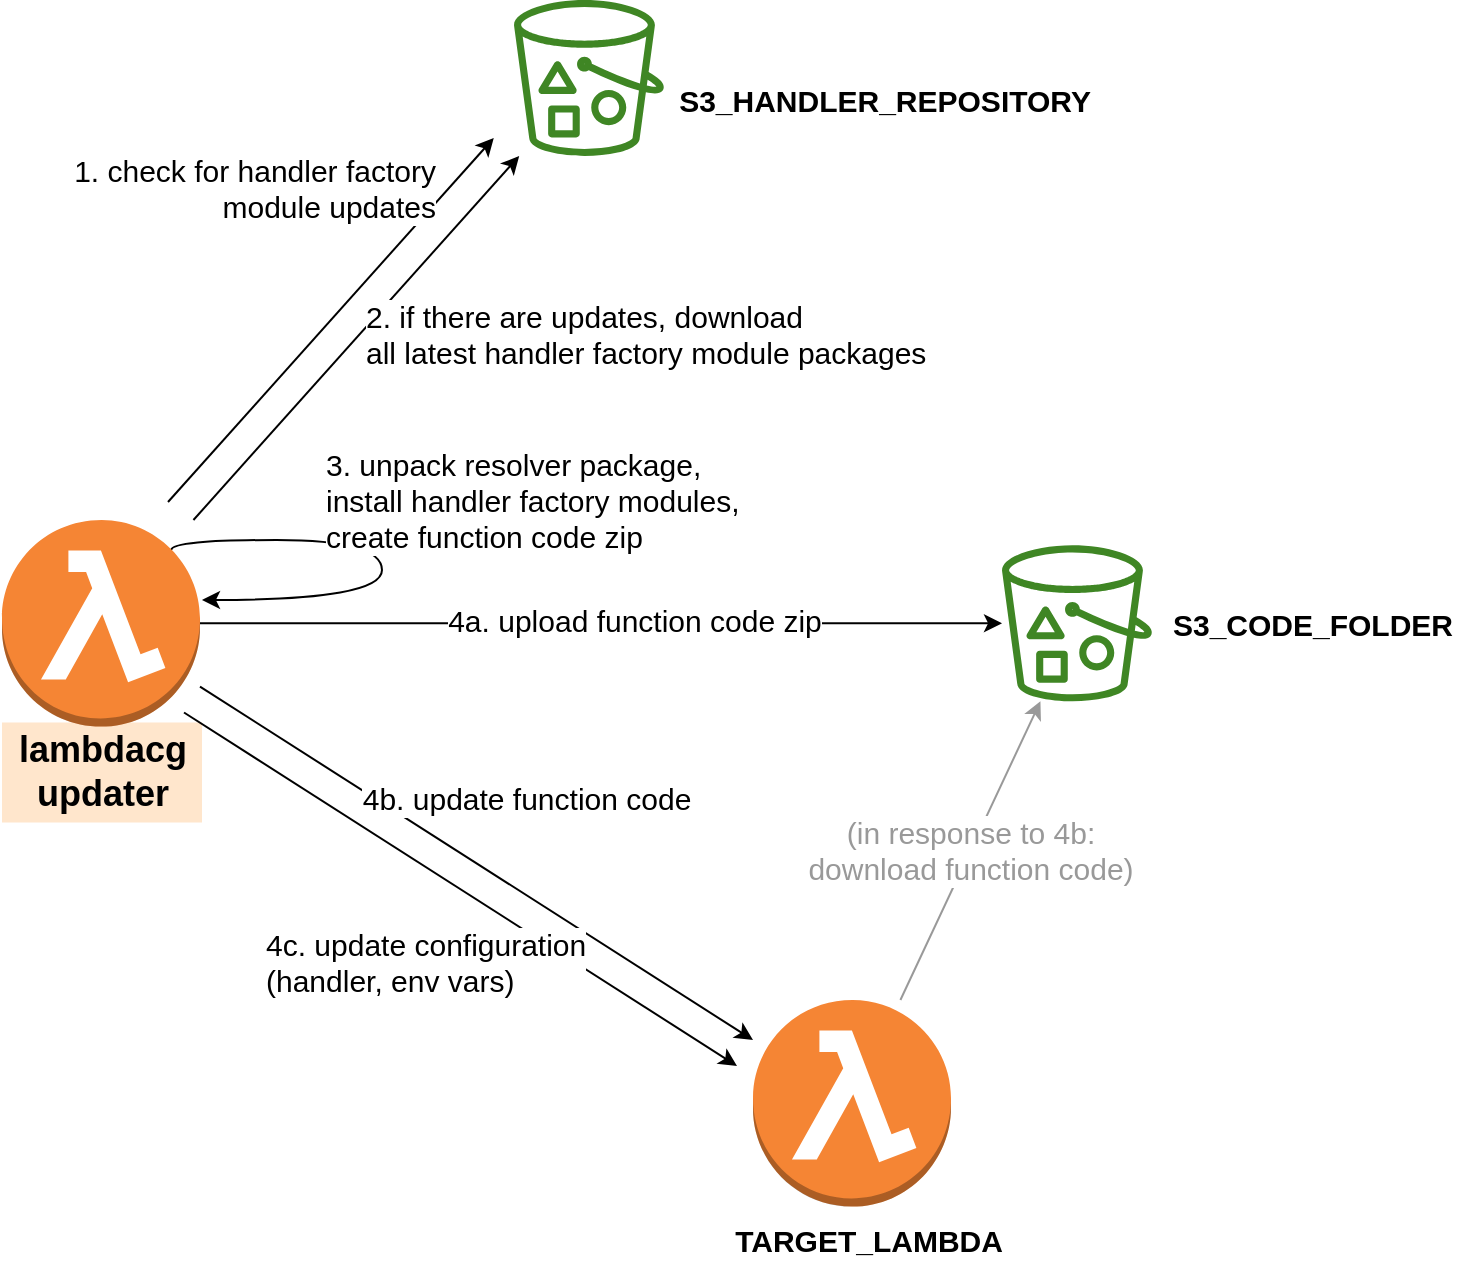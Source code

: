 <mxfile version="15.8.7" type="device" pages="2"><diagram id="LF2WiiiSX2ue7OjiLZyI" name="infrastructure"><mxGraphModel dx="1296" dy="1029" grid="0" gridSize="10" guides="1" tooltips="1" connect="1" arrows="1" fold="1" page="1" pageScale="1" pageWidth="827" pageHeight="1169" math="0" shadow="0"><root><mxCell id="rM46x1El4utCSwxG_fEZ-0"/><mxCell id="rM46x1El4utCSwxG_fEZ-1" parent="rM46x1El4utCSwxG_fEZ-0"/><mxCell id="jUrwEnNECVwbXF8X4qoL-19" style="edgeStyle=orthogonalEdgeStyle;rounded=0;orthogonalLoop=1;jettySize=auto;html=1;fontSize=15;exitX=0.855;exitY=0.145;exitDx=0;exitDy=0;exitPerimeter=0;curved=1;entryX=1.01;entryY=0.387;entryDx=0;entryDy=0;entryPerimeter=0;" edge="1" parent="rM46x1El4utCSwxG_fEZ-1" source="jUrwEnNECVwbXF8X4qoL-1" target="jUrwEnNECVwbXF8X4qoL-1"><mxGeometry relative="1" as="geometry"><Array as="points"><mxPoint x="205" y="300"/><mxPoint x="310" y="300"/><mxPoint x="310" y="330"/></Array></mxGeometry></mxCell><mxCell id="jUrwEnNECVwbXF8X4qoL-0" value="&lt;b style=&quot;font-size: 18px ; line-height: 120%&quot;&gt;lambdacg&lt;br&gt;updater&lt;/b&gt;" style="text;html=1;align=center;verticalAlign=middle;resizable=0;points=[];autosize=1;fillColor=#ffe6cc;" vertex="1" parent="rM46x1El4utCSwxG_fEZ-1"><mxGeometry x="120" y="391.25" width="100" height="50" as="geometry"/></mxCell><mxCell id="jUrwEnNECVwbXF8X4qoL-10" style="rounded=0;orthogonalLoop=1;jettySize=auto;html=1;fontSize=15;" edge="1" parent="rM46x1El4utCSwxG_fEZ-1" source="jUrwEnNECVwbXF8X4qoL-1" target="jUrwEnNECVwbXF8X4qoL-3"><mxGeometry relative="1" as="geometry"><mxPoint x="260" y="300" as="sourcePoint"/></mxGeometry></mxCell><mxCell id="jUrwEnNECVwbXF8X4qoL-16" value="2. if there are updates, download&lt;br&gt;&lt;div&gt;all latest handler factory module packages&lt;/div&gt;" style="edgeLabel;html=1;align=left;verticalAlign=middle;resizable=0;points=[];fontSize=15;" vertex="1" connectable="0" parent="jUrwEnNECVwbXF8X4qoL-10"><mxGeometry x="-0.126" y="-2" relative="1" as="geometry"><mxPoint x="12" y="-15" as="offset"/></mxGeometry></mxCell><mxCell id="jUrwEnNECVwbXF8X4qoL-20" value="&lt;div&gt;3. unpack resolver package,&lt;/div&gt;&lt;div&gt;install handler factory modules,&lt;/div&gt;&lt;div&gt;create function code zip&lt;/div&gt;" style="edgeLabel;html=1;align=left;verticalAlign=middle;resizable=0;points=[];fontSize=15;labelBackgroundColor=default;" vertex="1" connectable="0" parent="jUrwEnNECVwbXF8X4qoL-10"><mxGeometry x="-0.126" y="-2" relative="1" as="geometry"><mxPoint x="-8" y="68" as="offset"/></mxGeometry></mxCell><mxCell id="jUrwEnNECVwbXF8X4qoL-11" style="edgeStyle=none;rounded=0;orthogonalLoop=1;jettySize=auto;html=1;fontSize=15;" edge="1" parent="rM46x1El4utCSwxG_fEZ-1" source="jUrwEnNECVwbXF8X4qoL-1" target="jUrwEnNECVwbXF8X4qoL-2"><mxGeometry relative="1" as="geometry"/></mxCell><mxCell id="jUrwEnNECVwbXF8X4qoL-14" value="4a. upload function code zip" style="edgeLabel;html=1;align=center;verticalAlign=middle;resizable=0;points=[];fontSize=15;" vertex="1" connectable="0" parent="jUrwEnNECVwbXF8X4qoL-11"><mxGeometry x="0.082" y="2" relative="1" as="geometry"><mxPoint as="offset"/></mxGeometry></mxCell><mxCell id="jUrwEnNECVwbXF8X4qoL-12" style="edgeStyle=none;rounded=0;orthogonalLoop=1;jettySize=auto;html=1;fontSize=15;" edge="1" parent="rM46x1El4utCSwxG_fEZ-1" source="jUrwEnNECVwbXF8X4qoL-1" target="jUrwEnNECVwbXF8X4qoL-4"><mxGeometry relative="1" as="geometry"/></mxCell><mxCell id="jUrwEnNECVwbXF8X4qoL-15" value="4b. update function code" style="edgeLabel;html=1;align=center;verticalAlign=middle;resizable=0;points=[];fontSize=15;" vertex="1" connectable="0" parent="jUrwEnNECVwbXF8X4qoL-12"><mxGeometry x="-0.13" y="2" relative="1" as="geometry"><mxPoint x="42" y="-20" as="offset"/></mxGeometry></mxCell><mxCell id="jUrwEnNECVwbXF8X4qoL-1" value="" style="outlineConnect=0;dashed=0;verticalLabelPosition=bottom;verticalAlign=top;align=center;html=1;shape=mxgraph.aws3.lambda_function;fillColor=#F58534;gradientColor=none;" vertex="1" parent="rM46x1El4utCSwxG_fEZ-1"><mxGeometry x="120" y="290" width="99" height="103.3" as="geometry"/></mxCell><mxCell id="jUrwEnNECVwbXF8X4qoL-2" value="" style="sketch=0;outlineConnect=0;fontColor=#232F3E;gradientColor=none;fillColor=#3F8624;strokeColor=none;dashed=0;verticalLabelPosition=bottom;verticalAlign=top;align=center;html=1;fontSize=12;fontStyle=0;aspect=fixed;pointerEvents=1;shape=mxgraph.aws4.bucket_with_objects;" vertex="1" parent="rM46x1El4utCSwxG_fEZ-1"><mxGeometry x="620" y="302.65" width="75" height="78" as="geometry"/></mxCell><mxCell id="jUrwEnNECVwbXF8X4qoL-3" value="" style="sketch=0;outlineConnect=0;fontColor=#232F3E;gradientColor=none;fillColor=#3F8624;strokeColor=none;dashed=0;verticalLabelPosition=bottom;verticalAlign=top;align=center;html=1;fontSize=12;fontStyle=0;aspect=fixed;pointerEvents=1;shape=mxgraph.aws4.bucket_with_objects;" vertex="1" parent="rM46x1El4utCSwxG_fEZ-1"><mxGeometry x="376" y="30.0" width="75" height="78" as="geometry"/></mxCell><mxCell id="jUrwEnNECVwbXF8X4qoL-13" value="&lt;font color=&quot;#999999&quot;&gt;(in response to 4b:&lt;br&gt;download function code)&lt;/font&gt;" style="edgeStyle=none;rounded=0;orthogonalLoop=1;jettySize=auto;html=1;fontSize=15;strokeColor=#999999;" edge="1" parent="rM46x1El4utCSwxG_fEZ-1" source="jUrwEnNECVwbXF8X4qoL-4" target="jUrwEnNECVwbXF8X4qoL-2"><mxGeometry relative="1" as="geometry"/></mxCell><mxCell id="jUrwEnNECVwbXF8X4qoL-17" style="edgeStyle=none;rounded=0;orthogonalLoop=1;jettySize=auto;html=1;fontSize=15;" edge="1" parent="rM46x1El4utCSwxG_fEZ-1"><mxGeometry relative="1" as="geometry"><mxPoint x="211" y="386.248" as="sourcePoint"/><mxPoint x="487.5" y="562.972" as="targetPoint"/></mxGeometry></mxCell><mxCell id="jUrwEnNECVwbXF8X4qoL-18" value="4c. update configuration&lt;br&gt;(handler, env vars)" style="edgeLabel;html=1;align=left;verticalAlign=middle;resizable=0;points=[];fontSize=15;" vertex="1" connectable="0" parent="jUrwEnNECVwbXF8X4qoL-17"><mxGeometry x="-0.13" y="2" relative="1" as="geometry"><mxPoint x="-82" y="49" as="offset"/></mxGeometry></mxCell><mxCell id="jUrwEnNECVwbXF8X4qoL-23" value="&lt;b&gt;S3_HANDLER_REPOSITORY&lt;/b&gt;" style="text;html=1;align=center;verticalAlign=middle;resizable=0;points=[];autosize=1;strokeColor=none;fillColor=none;fontSize=15;" vertex="1" parent="rM46x1El4utCSwxG_fEZ-1"><mxGeometry x="451" y="70" width="220" height="20" as="geometry"/></mxCell><mxCell id="jUrwEnNECVwbXF8X4qoL-24" value="&lt;b&gt;S3_CODE_FOLDER&lt;/b&gt;" style="text;html=1;align=center;verticalAlign=middle;resizable=0;points=[];autosize=1;strokeColor=none;fillColor=none;fontSize=15;" vertex="1" parent="rM46x1El4utCSwxG_fEZ-1"><mxGeometry x="695" y="331.65" width="160" height="20" as="geometry"/></mxCell><mxCell id="jUrwEnNECVwbXF8X4qoL-4" value="" style="outlineConnect=0;dashed=0;verticalLabelPosition=bottom;verticalAlign=top;align=center;html=1;shape=mxgraph.aws3.lambda_function;fillColor=#F58534;gradientColor=none;" vertex="1" parent="rM46x1El4utCSwxG_fEZ-1"><mxGeometry x="495.5" y="530" width="99" height="103.3" as="geometry"/></mxCell><mxCell id="jUrwEnNECVwbXF8X4qoL-25" value="&lt;b&gt;TARGET_LAMBDA&lt;/b&gt;" style="text;html=1;align=center;verticalAlign=middle;resizable=0;points=[];autosize=1;strokeColor=none;fillColor=none;fontSize=15;" vertex="1" parent="rM46x1El4utCSwxG_fEZ-1"><mxGeometry x="481" y="639" width="144" height="22" as="geometry"/></mxCell><mxCell id="DOMhJj0DeGlf6T8sO9yY-0" style="rounded=0;orthogonalLoop=1;jettySize=auto;html=1;fontSize=15;" edge="1" parent="rM46x1El4utCSwxG_fEZ-1"><mxGeometry relative="1" as="geometry"><mxPoint x="203.003" y="281" as="sourcePoint"/><mxPoint x="365.878" y="99" as="targetPoint"/></mxGeometry></mxCell><mxCell id="DOMhJj0DeGlf6T8sO9yY-1" value="1. check for handler factory &lt;br&gt;module updates" style="edgeLabel;html=1;align=right;verticalAlign=middle;resizable=0;points=[];fontSize=15;" vertex="1" connectable="0" parent="DOMhJj0DeGlf6T8sO9yY-0"><mxGeometry x="-0.126" y="-2" relative="1" as="geometry"><mxPoint x="62" y="-79" as="offset"/></mxGeometry></mxCell></root></mxGraphModel></diagram><diagram id="Q3UXuaLcj3IdEIbA_zGI" name="logical-and-code"><mxGraphModel dx="2123" dy="1029" grid="0" gridSize="10" guides="1" tooltips="1" connect="1" arrows="1" fold="1" page="1" pageScale="1" pageWidth="827" pageHeight="1169" math="0" shadow="0"><root><mxCell id="IbUss5r9alrkMpCB63xk-0"/><mxCell id="IbUss5r9alrkMpCB63xk-1" parent="IbUss5r9alrkMpCB63xk-0"/><mxCell id="xCwVkezepOJTw6_9wapT-37" value="" style="rounded=0;whiteSpace=wrap;html=1;dashed=1;labelBackgroundColor=default;fontSize=15;strokeColor=#999999;strokeWidth=2;fillColor=default;gradientColor=none;dashPattern=1 1;" vertex="1" parent="IbUss5r9alrkMpCB63xk-1"><mxGeometry x="729" y="751" width="242" height="170" as="geometry"/></mxCell><mxCell id="xCwVkezepOJTw6_9wapT-36" value="" style="rounded=0;whiteSpace=wrap;html=1;dashed=1;labelBackgroundColor=default;fontSize=15;strokeColor=#999999;strokeWidth=2;fillColor=default;gradientColor=none;dashPattern=1 1;" vertex="1" parent="IbUss5r9alrkMpCB63xk-1"><mxGeometry x="729" y="558" width="242" height="154" as="geometry"/></mxCell><mxCell id="xCwVkezepOJTw6_9wapT-33" value="" style="rounded=0;whiteSpace=wrap;html=1;dashed=1;labelBackgroundColor=default;fontSize=15;strokeColor=#999999;strokeWidth=2;fillColor=default;gradientColor=none;dashPattern=1 1;" vertex="1" parent="IbUss5r9alrkMpCB63xk-1"><mxGeometry x="729" y="197" width="245" height="330" as="geometry"/></mxCell><mxCell id="xCwVkezepOJTw6_9wapT-31" value="" style="rounded=0;whiteSpace=wrap;html=1;dashed=1;labelBackgroundColor=default;fontSize=15;strokeColor=#999999;strokeWidth=2;fillColor=default;gradientColor=none;dashPattern=1 1;" vertex="1" parent="IbUss5r9alrkMpCB63xk-1"><mxGeometry x="223" y="50" width="414" height="870" as="geometry"/></mxCell><mxCell id="xCwVkezepOJTw6_9wapT-32" value="&lt;font color=&quot;#808080&quot;&gt;updater-contract.ts&lt;/font&gt;" style="text;html=1;align=center;verticalAlign=middle;resizable=0;points=[];autosize=1;strokeColor=none;fillColor=none;fontSize=15;" vertex="1" parent="IbUss5r9alrkMpCB63xk-1"><mxGeometry x="228" y="57" width="135" height="22" as="geometry"/></mxCell><mxCell id="xCwVkezepOJTw6_9wapT-30" value="" style="rounded=0;whiteSpace=wrap;html=1;dashed=1;labelBackgroundColor=default;fontSize=15;strokeColor=#999999;strokeWidth=2;fillColor=default;gradientColor=none;dashPattern=1 1;" vertex="1" parent="IbUss5r9alrkMpCB63xk-1"><mxGeometry x="-208" y="50" width="281" height="871" as="geometry"/></mxCell><mxCell id="IbUss5r9alrkMpCB63xk-34" style="edgeStyle=orthogonalEdgeStyle;curved=1;rounded=0;orthogonalLoop=1;jettySize=auto;html=1;fontSize=15;startArrow=diamond;startFill=0;strokeWidth=1;startSize=12;endSize=12;" edge="1" parent="IbUss5r9alrkMpCB63xk-1" source="IbUss5r9alrkMpCB63xk-21" target="IbUss5r9alrkMpCB63xk-28"><mxGeometry relative="1" as="geometry"/></mxCell><mxCell id="IbUss5r9alrkMpCB63xk-6" value="UpdaterInterface" style="swimlane;fontStyle=3;align=center;verticalAlign=top;childLayout=stackLayout;horizontal=1;startSize=26;horizontalStack=0;resizeParent=1;resizeParentMax=0;resizeLast=0;collapsible=1;marginBottom=0;labelBackgroundColor=default;fontSize=15;" vertex="1" parent="IbUss5r9alrkMpCB63xk-1"><mxGeometry x="290" y="105" width="300" height="60" as="geometry"/></mxCell><mxCell id="IbUss5r9alrkMpCB63xk-8" value="" style="line;strokeWidth=1;fillColor=none;align=left;verticalAlign=middle;spacingTop=-1;spacingLeft=3;spacingRight=3;rotatable=0;labelPosition=right;points=[];portConstraint=eastwest;labelBackgroundColor=default;fontSize=15;" vertex="1" parent="IbUss5r9alrkMpCB63xk-6"><mxGeometry y="26" width="300" height="8" as="geometry"/></mxCell><mxCell id="IbUss5r9alrkMpCB63xk-9" value="updateToLatestHandlersAsync()" style="text;strokeColor=none;fillColor=none;align=left;verticalAlign=top;spacingLeft=4;spacingRight=4;overflow=hidden;rotatable=0;points=[[0,0.5],[1,0.5]];portConstraint=eastwest;labelBackgroundColor=default;fontSize=15;" vertex="1" parent="IbUss5r9alrkMpCB63xk-6"><mxGeometry y="34" width="300" height="26" as="geometry"/></mxCell><mxCell id="IbUss5r9alrkMpCB63xk-13" value="UpdateTargetInterface" style="swimlane;fontStyle=3;align=center;verticalAlign=top;childLayout=stackLayout;horizontal=1;startSize=26;horizontalStack=0;resizeParent=1;resizeParentMax=0;resizeLast=0;collapsible=1;marginBottom=0;labelBackgroundColor=default;fontSize=15;" vertex="1" parent="IbUss5r9alrkMpCB63xk-1"><mxGeometry x="290" y="800" width="300" height="60" as="geometry"/></mxCell><mxCell id="IbUss5r9alrkMpCB63xk-14" value="" style="line;strokeWidth=1;fillColor=none;align=left;verticalAlign=middle;spacingTop=-1;spacingLeft=3;spacingRight=3;rotatable=0;labelPosition=right;points=[];portConstraint=eastwest;labelBackgroundColor=default;fontSize=15;" vertex="1" parent="IbUss5r9alrkMpCB63xk-13"><mxGeometry y="26" width="300" height="8" as="geometry"/></mxCell><mxCell id="IbUss5r9alrkMpCB63xk-15" value="updateCodeAsync(codeZip)" style="text;strokeColor=none;fillColor=none;align=left;verticalAlign=top;spacingLeft=4;spacingRight=4;overflow=hidden;rotatable=0;points=[[0,0.5],[1,0.5]];portConstraint=eastwest;labelBackgroundColor=default;fontSize=15;" vertex="1" parent="IbUss5r9alrkMpCB63xk-13"><mxGeometry y="34" width="300" height="26" as="geometry"/></mxCell><mxCell id="IbUss5r9alrkMpCB63xk-16" value="ResolverPackageInterface" style="swimlane;fontStyle=3;align=center;verticalAlign=top;childLayout=stackLayout;horizontal=1;startSize=26;horizontalStack=0;resizeParent=1;resizeParentMax=0;resizeLast=0;collapsible=1;marginBottom=0;labelBackgroundColor=default;fontSize=15;" vertex="1" parent="IbUss5r9alrkMpCB63xk-1"><mxGeometry x="290" y="610" width="300" height="112" as="geometry"/></mxCell><mxCell id="IbUss5r9alrkMpCB63xk-17" value="" style="line;strokeWidth=1;fillColor=none;align=left;verticalAlign=middle;spacingTop=-1;spacingLeft=3;spacingRight=3;rotatable=0;labelPosition=right;points=[];portConstraint=eastwest;labelBackgroundColor=default;fontSize=15;" vertex="1" parent="IbUss5r9alrkMpCB63xk-16"><mxGeometry y="26" width="300" height="8" as="geometry"/></mxCell><mxCell id="IbUss5r9alrkMpCB63xk-18" value="addHandlerTarball(handlerTarball)" style="text;strokeColor=none;fillColor=none;align=left;verticalAlign=top;spacingLeft=4;spacingRight=4;overflow=hidden;rotatable=0;points=[[0,0.5],[1,0.5]];portConstraint=eastwest;labelBackgroundColor=default;fontSize=15;" vertex="1" parent="IbUss5r9alrkMpCB63xk-16"><mxGeometry y="34" width="300" height="26" as="geometry"/></mxCell><mxCell id="IbUss5r9alrkMpCB63xk-19" value="createCodeZipAsync(): ResolverCodeZip" style="text;strokeColor=none;fillColor=none;align=left;verticalAlign=top;spacingLeft=4;spacingRight=4;overflow=hidden;rotatable=0;points=[[0,0.5],[1,0.5]];portConstraint=eastwest;labelBackgroundColor=default;fontSize=15;" vertex="1" parent="IbUss5r9alrkMpCB63xk-16"><mxGeometry y="60" width="300" height="26" as="geometry"/></mxCell><mxCell id="IbUss5r9alrkMpCB63xk-20" value="cleanupAsync()" style="text;strokeColor=none;fillColor=none;align=left;verticalAlign=top;spacingLeft=4;spacingRight=4;overflow=hidden;rotatable=0;points=[[0,0.5],[1,0.5]];portConstraint=eastwest;labelBackgroundColor=default;fontSize=15;" vertex="1" parent="IbUss5r9alrkMpCB63xk-16"><mxGeometry y="86" width="300" height="26" as="geometry"/></mxCell><mxCell id="IbUss5r9alrkMpCB63xk-21" value="TarballRepositoryInterface" style="swimlane;fontStyle=3;align=center;verticalAlign=top;childLayout=stackLayout;horizontal=1;startSize=26;horizontalStack=0;resizeParent=1;resizeParentMax=0;resizeLast=0;collapsible=1;marginBottom=0;labelBackgroundColor=default;fontSize=15;" vertex="1" parent="IbUss5r9alrkMpCB63xk-1"><mxGeometry x="290" y="212" width="300" height="138" as="geometry"/></mxCell><mxCell id="IbUss5r9alrkMpCB63xk-26" value="isUpToDate: boolean" style="text;strokeColor=none;fillColor=none;align=left;verticalAlign=top;spacingLeft=4;spacingRight=4;overflow=hidden;rotatable=0;points=[[0,0.5],[1,0.5]];portConstraint=eastwest;labelBackgroundColor=default;fontSize=15;" vertex="1" parent="IbUss5r9alrkMpCB63xk-21"><mxGeometry y="26" width="300" height="26" as="geometry"/></mxCell><mxCell id="IbUss5r9alrkMpCB63xk-27" value="tarballs: RepositoryTarballInterface[]" style="text;strokeColor=none;fillColor=none;align=left;verticalAlign=top;spacingLeft=4;spacingRight=4;overflow=hidden;rotatable=0;points=[[0,0.5],[1,0.5]];portConstraint=eastwest;labelBackgroundColor=default;fontSize=15;" vertex="1" parent="IbUss5r9alrkMpCB63xk-21"><mxGeometry y="52" width="300" height="26" as="geometry"/></mxCell><mxCell id="IbUss5r9alrkMpCB63xk-22" value="" style="line;strokeWidth=1;fillColor=none;align=left;verticalAlign=middle;spacingTop=-1;spacingLeft=3;spacingRight=3;rotatable=0;labelPosition=right;points=[];portConstraint=eastwest;labelBackgroundColor=default;fontSize=15;" vertex="1" parent="IbUss5r9alrkMpCB63xk-21"><mxGeometry y="78" width="300" height="8" as="geometry"/></mxCell><mxCell id="IbUss5r9alrkMpCB63xk-23" value="initializeAsync()" style="text;strokeColor=none;fillColor=none;align=left;verticalAlign=top;spacingLeft=4;spacingRight=4;overflow=hidden;rotatable=0;points=[[0,0.5],[1,0.5]];portConstraint=eastwest;labelBackgroundColor=default;fontSize=15;" vertex="1" parent="IbUss5r9alrkMpCB63xk-21"><mxGeometry y="86" width="300" height="26" as="geometry"/></mxCell><mxCell id="IbUss5r9alrkMpCB63xk-24" value="markUpdatedAsync()" style="text;strokeColor=none;fillColor=none;align=left;verticalAlign=top;spacingLeft=4;spacingRight=4;overflow=hidden;rotatable=0;points=[[0,0.5],[1,0.5]];portConstraint=eastwest;labelBackgroundColor=default;fontSize=15;" vertex="1" parent="IbUss5r9alrkMpCB63xk-21"><mxGeometry y="112" width="300" height="26" as="geometry"/></mxCell><mxCell id="IbUss5r9alrkMpCB63xk-28" value="RepositoryTarballInterface" style="swimlane;fontStyle=3;align=center;verticalAlign=top;childLayout=stackLayout;horizontal=1;startSize=26;horizontalStack=0;resizeParent=1;resizeParentMax=0;resizeLast=0;collapsible=1;marginBottom=0;labelBackgroundColor=default;fontSize=15;" vertex="1" parent="IbUss5r9alrkMpCB63xk-1"><mxGeometry x="290" y="411" width="300" height="86" as="geometry"/></mxCell><mxCell id="IbUss5r9alrkMpCB63xk-29" value="name: string" style="text;strokeColor=none;fillColor=none;align=left;verticalAlign=top;spacingLeft=4;spacingRight=4;overflow=hidden;rotatable=0;points=[[0,0.5],[1,0.5]];portConstraint=eastwest;labelBackgroundColor=default;fontSize=15;" vertex="1" parent="IbUss5r9alrkMpCB63xk-28"><mxGeometry y="26" width="300" height="26" as="geometry"/></mxCell><mxCell id="IbUss5r9alrkMpCB63xk-31" value="" style="line;strokeWidth=1;fillColor=none;align=left;verticalAlign=middle;spacingTop=-1;spacingLeft=3;spacingRight=3;rotatable=0;labelPosition=right;points=[];portConstraint=eastwest;labelBackgroundColor=default;fontSize=15;" vertex="1" parent="IbUss5r9alrkMpCB63xk-28"><mxGeometry y="52" width="300" height="8" as="geometry"/></mxCell><mxCell id="IbUss5r9alrkMpCB63xk-32" value="getDownloadStream(): Readable" style="text;strokeColor=none;fillColor=none;align=left;verticalAlign=top;spacingLeft=4;spacingRight=4;overflow=hidden;rotatable=0;points=[[0,0.5],[1,0.5]];portConstraint=eastwest;labelBackgroundColor=default;fontSize=15;" vertex="1" parent="IbUss5r9alrkMpCB63xk-28"><mxGeometry y="60" width="300" height="26" as="geometry"/></mxCell><mxCell id="IbUss5r9alrkMpCB63xk-39" style="rounded=0;orthogonalLoop=1;jettySize=auto;html=1;fontSize=15;startArrow=none;startFill=0;startSize=12;endSize=12;strokeWidth=1;edgeStyle=orthogonalEdgeStyle;endArrow=block;endFill=0;" edge="1" parent="IbUss5r9alrkMpCB63xk-1" source="IbUss5r9alrkMpCB63xk-35" target="IbUss5r9alrkMpCB63xk-6"><mxGeometry relative="1" as="geometry"><Array as="points"><mxPoint x="-106" y="135"/></Array></mxGeometry></mxCell><mxCell id="xCwVkezepOJTw6_9wapT-42" value="implements" style="edgeLabel;html=1;align=center;verticalAlign=middle;resizable=0;points=[];fontSize=15;fontColor=#000000;" vertex="1" connectable="0" parent="IbUss5r9alrkMpCB63xk-39"><mxGeometry x="0.224" y="3" relative="1" as="geometry"><mxPoint as="offset"/></mxGeometry></mxCell><mxCell id="IbUss5r9alrkMpCB63xk-41" style="edgeStyle=orthogonalEdgeStyle;rounded=0;orthogonalLoop=1;jettySize=auto;html=1;fontSize=15;startArrow=none;startFill=0;startSize=12;endSize=12;strokeWidth=1;" edge="1" parent="IbUss5r9alrkMpCB63xk-1" source="IbUss5r9alrkMpCB63xk-35" target="IbUss5r9alrkMpCB63xk-21"><mxGeometry relative="1" as="geometry"><Array as="points"><mxPoint x="60" y="281"/><mxPoint x="60" y="281"/></Array></mxGeometry></mxCell><mxCell id="IbUss5r9alrkMpCB63xk-47" value="uses to check for &lt;br&gt;handler factory module updates" style="edgeLabel;html=1;align=center;verticalAlign=middle;resizable=0;points=[];fontSize=15;" vertex="1" connectable="0" parent="IbUss5r9alrkMpCB63xk-41"><mxGeometry x="-0.3" y="1" relative="1" as="geometry"><mxPoint x="29" y="-2" as="offset"/></mxGeometry></mxCell><mxCell id="IbUss5r9alrkMpCB63xk-43" style="edgeStyle=orthogonalEdgeStyle;rounded=0;orthogonalLoop=1;jettySize=auto;html=1;fontSize=15;startArrow=none;startFill=0;startSize=12;endSize=12;strokeWidth=1;" edge="1" parent="IbUss5r9alrkMpCB63xk-1" source="IbUss5r9alrkMpCB63xk-35" target="IbUss5r9alrkMpCB63xk-28"><mxGeometry relative="1" as="geometry"><Array as="points"><mxPoint x="-51" y="473"/></Array></mxGeometry></mxCell><mxCell id="IbUss5r9alrkMpCB63xk-49" value="uses to retrieve (download) &lt;br&gt;handler factory module packages" style="edgeLabel;html=1;align=center;verticalAlign=middle;resizable=0;points=[];fontSize=15;" vertex="1" connectable="0" parent="IbUss5r9alrkMpCB63xk-43"><mxGeometry x="0.055" y="3" relative="1" as="geometry"><mxPoint x="46" y="3" as="offset"/></mxGeometry></mxCell><mxCell id="IbUss5r9alrkMpCB63xk-44" style="edgeStyle=orthogonalEdgeStyle;rounded=0;orthogonalLoop=1;jettySize=auto;html=1;fontSize=15;startArrow=none;startFill=0;startSize=12;endSize=12;strokeWidth=1;" edge="1" parent="IbUss5r9alrkMpCB63xk-1" source="IbUss5r9alrkMpCB63xk-35" target="IbUss5r9alrkMpCB63xk-13"><mxGeometry relative="1" as="geometry"><Array as="points"><mxPoint x="-140" y="830"/></Array></mxGeometry></mxCell><mxCell id="IbUss5r9alrkMpCB63xk-45" style="edgeStyle=orthogonalEdgeStyle;rounded=0;orthogonalLoop=1;jettySize=auto;html=1;fontSize=15;startArrow=none;startFill=0;startSize=12;endSize=12;strokeWidth=1;" edge="1" parent="IbUss5r9alrkMpCB63xk-1" source="IbUss5r9alrkMpCB63xk-35" target="IbUss5r9alrkMpCB63xk-16"><mxGeometry relative="1" as="geometry"><Array as="points"><mxPoint x="-103" y="661"/></Array></mxGeometry></mxCell><mxCell id="xCwVkezepOJTw6_9wapT-0" value="uses to create new function code with&amp;nbsp;&lt;br&gt;retrieved handler factory module packages" style="edgeLabel;html=1;align=center;verticalAlign=middle;resizable=0;points=[];fontSize=15;" vertex="1" connectable="0" parent="IbUss5r9alrkMpCB63xk-45"><mxGeometry x="0.058" y="-1" relative="1" as="geometry"><mxPoint x="113" y="-1" as="offset"/></mxGeometry></mxCell><mxCell id="xCwVkezepOJTw6_9wapT-1" value="uses to update the target with &lt;br&gt;the created function code" style="edgeLabel;html=1;align=center;verticalAlign=middle;resizable=0;points=[];fontSize=15;" vertex="1" connectable="0" parent="IbUss5r9alrkMpCB63xk-45"><mxGeometry x="0.058" y="-1" relative="1" as="geometry"><mxPoint x="86" y="165" as="offset"/></mxGeometry></mxCell><mxCell id="IbUss5r9alrkMpCB63xk-35" value="Updater" style="swimlane;fontStyle=1;align=center;verticalAlign=top;childLayout=stackLayout;horizontal=1;startSize=26;horizontalStack=0;resizeParent=1;resizeParentMax=0;resizeLast=0;collapsible=1;marginBottom=0;labelBackgroundColor=default;fontSize=15;fillColor=default;" vertex="1" parent="IbUss5r9alrkMpCB63xk-1"><mxGeometry x="-183" y="222" width="153" height="86" as="geometry"/></mxCell><mxCell id="IbUss5r9alrkMpCB63xk-36" value="                    " style="text;strokeColor=none;fillColor=none;align=left;verticalAlign=top;spacingLeft=4;spacingRight=4;overflow=hidden;rotatable=0;points=[[0,0.5],[1,0.5]];portConstraint=eastwest;labelBackgroundColor=default;fontSize=15;" vertex="1" parent="IbUss5r9alrkMpCB63xk-35"><mxGeometry y="26" width="153" height="26" as="geometry"/></mxCell><mxCell id="IbUss5r9alrkMpCB63xk-37" value="" style="line;strokeWidth=1;fillColor=none;align=left;verticalAlign=middle;spacingTop=-1;spacingLeft=3;spacingRight=3;rotatable=0;labelPosition=right;points=[];portConstraint=eastwest;labelBackgroundColor=default;fontSize=15;" vertex="1" parent="IbUss5r9alrkMpCB63xk-35"><mxGeometry y="52" width="153" height="8" as="geometry"/></mxCell><mxCell id="IbUss5r9alrkMpCB63xk-38" value="  " style="text;strokeColor=none;fillColor=none;align=left;verticalAlign=top;spacingLeft=4;spacingRight=4;overflow=hidden;rotatable=0;points=[[0,0.5],[1,0.5]];portConstraint=eastwest;labelBackgroundColor=default;fontSize=15;" vertex="1" parent="IbUss5r9alrkMpCB63xk-35"><mxGeometry y="60" width="153" height="26" as="geometry"/></mxCell><mxCell id="IbUss5r9alrkMpCB63xk-46" value="creates / contains" style="text;html=1;align=center;verticalAlign=middle;resizable=0;points=[];autosize=1;strokeColor=none;fillColor=none;fontSize=15;labelBackgroundColor=default;" vertex="1" parent="IbUss5r9alrkMpCB63xk-1"><mxGeometry x="380" y="374" width="128" height="22" as="geometry"/></mxCell><mxCell id="xCwVkezepOJTw6_9wapT-18" style="edgeStyle=orthogonalEdgeStyle;rounded=0;orthogonalLoop=1;jettySize=auto;html=1;fontSize=15;startArrow=none;startFill=0;endArrow=block;endFill=0;startSize=12;endSize=12;strokeWidth=1;" edge="1" parent="IbUss5r9alrkMpCB63xk-1" source="xCwVkezepOJTw6_9wapT-2" target="IbUss5r9alrkMpCB63xk-21"><mxGeometry relative="1" as="geometry"><Array as="points"><mxPoint x="629" y="297"/><mxPoint x="629" y="297"/></Array></mxGeometry></mxCell><mxCell id="xCwVkezepOJTw6_9wapT-43" value="implements" style="edgeLabel;html=1;align=center;verticalAlign=middle;resizable=0;points=[];fontSize=15;fontColor=#000000;" vertex="1" connectable="0" parent="xCwVkezepOJTw6_9wapT-18"><mxGeometry x="0.075" y="-1" relative="1" as="geometry"><mxPoint x="5" y="-1" as="offset"/></mxGeometry></mxCell><mxCell id="xCwVkezepOJTw6_9wapT-2" value="S3TarballRepository" style="swimlane;fontStyle=1;align=center;verticalAlign=top;childLayout=stackLayout;horizontal=1;startSize=26;horizontalStack=0;resizeParent=1;resizeParentMax=0;resizeLast=0;collapsible=1;marginBottom=0;labelBackgroundColor=default;fontSize=15;" vertex="1" parent="IbUss5r9alrkMpCB63xk-1"><mxGeometry x="776" y="255" width="153" height="86" as="geometry"/></mxCell><mxCell id="xCwVkezepOJTw6_9wapT-3" value="                    " style="text;strokeColor=none;fillColor=none;align=left;verticalAlign=top;spacingLeft=4;spacingRight=4;overflow=hidden;rotatable=0;points=[[0,0.5],[1,0.5]];portConstraint=eastwest;labelBackgroundColor=default;fontSize=15;" vertex="1" parent="xCwVkezepOJTw6_9wapT-2"><mxGeometry y="26" width="153" height="26" as="geometry"/></mxCell><mxCell id="xCwVkezepOJTw6_9wapT-4" value="" style="line;strokeWidth=1;fillColor=none;align=left;verticalAlign=middle;spacingTop=-1;spacingLeft=3;spacingRight=3;rotatable=0;labelPosition=right;points=[];portConstraint=eastwest;labelBackgroundColor=default;fontSize=15;" vertex="1" parent="xCwVkezepOJTw6_9wapT-2"><mxGeometry y="52" width="153" height="8" as="geometry"/></mxCell><mxCell id="xCwVkezepOJTw6_9wapT-5" value="  " style="text;strokeColor=none;fillColor=none;align=left;verticalAlign=top;spacingLeft=4;spacingRight=4;overflow=hidden;rotatable=0;points=[[0,0.5],[1,0.5]];portConstraint=eastwest;labelBackgroundColor=default;fontSize=15;" vertex="1" parent="xCwVkezepOJTw6_9wapT-2"><mxGeometry y="60" width="153" height="26" as="geometry"/></mxCell><mxCell id="xCwVkezepOJTw6_9wapT-19" style="edgeStyle=orthogonalEdgeStyle;rounded=0;orthogonalLoop=1;jettySize=auto;html=1;fontSize=15;startArrow=none;startFill=0;endArrow=block;endFill=0;startSize=12;endSize=12;strokeWidth=1;" edge="1" parent="IbUss5r9alrkMpCB63xk-1" source="xCwVkezepOJTw6_9wapT-6" target="IbUss5r9alrkMpCB63xk-28"><mxGeometry relative="1" as="geometry"><Array as="points"><mxPoint x="696" y="454"/><mxPoint x="696" y="454"/></Array></mxGeometry></mxCell><mxCell id="xCwVkezepOJTw6_9wapT-44" value="implements" style="edgeLabel;html=1;align=center;verticalAlign=middle;resizable=0;points=[];fontSize=15;fontColor=#000000;" vertex="1" connectable="0" parent="xCwVkezepOJTw6_9wapT-19"><mxGeometry x="0.118" relative="1" as="geometry"><mxPoint x="9" y="-3" as="offset"/></mxGeometry></mxCell><mxCell id="xCwVkezepOJTw6_9wapT-6" value="S3RepositoryTarball" style="swimlane;fontStyle=1;align=center;verticalAlign=top;childLayout=stackLayout;horizontal=1;startSize=26;horizontalStack=0;resizeParent=1;resizeParentMax=0;resizeLast=0;collapsible=1;marginBottom=0;labelBackgroundColor=default;fontSize=15;" vertex="1" parent="IbUss5r9alrkMpCB63xk-1"><mxGeometry x="779" y="412" width="153" height="86" as="geometry"/></mxCell><mxCell id="xCwVkezepOJTw6_9wapT-7" value="                    " style="text;strokeColor=none;fillColor=none;align=left;verticalAlign=top;spacingLeft=4;spacingRight=4;overflow=hidden;rotatable=0;points=[[0,0.5],[1,0.5]];portConstraint=eastwest;labelBackgroundColor=default;fontSize=15;" vertex="1" parent="xCwVkezepOJTw6_9wapT-6"><mxGeometry y="26" width="153" height="26" as="geometry"/></mxCell><mxCell id="xCwVkezepOJTw6_9wapT-8" value="" style="line;strokeWidth=1;fillColor=none;align=left;verticalAlign=middle;spacingTop=-1;spacingLeft=3;spacingRight=3;rotatable=0;labelPosition=right;points=[];portConstraint=eastwest;labelBackgroundColor=default;fontSize=15;" vertex="1" parent="xCwVkezepOJTw6_9wapT-6"><mxGeometry y="52" width="153" height="8" as="geometry"/></mxCell><mxCell id="xCwVkezepOJTw6_9wapT-9" value="  " style="text;strokeColor=none;fillColor=none;align=left;verticalAlign=top;spacingLeft=4;spacingRight=4;overflow=hidden;rotatable=0;points=[[0,0.5],[1,0.5]];portConstraint=eastwest;labelBackgroundColor=default;fontSize=15;" vertex="1" parent="xCwVkezepOJTw6_9wapT-6"><mxGeometry y="60" width="153" height="26" as="geometry"/></mxCell><mxCell id="xCwVkezepOJTw6_9wapT-20" style="edgeStyle=orthogonalEdgeStyle;rounded=0;orthogonalLoop=1;jettySize=auto;html=1;fontSize=15;startArrow=none;startFill=0;endArrow=block;endFill=0;startSize=12;endSize=12;strokeWidth=1;" edge="1" parent="IbUss5r9alrkMpCB63xk-1" source="xCwVkezepOJTw6_9wapT-10" target="IbUss5r9alrkMpCB63xk-16"><mxGeometry relative="1" as="geometry"><Array as="points"><mxPoint x="635" y="643"/><mxPoint x="635" y="643"/></Array></mxGeometry></mxCell><mxCell id="xCwVkezepOJTw6_9wapT-45" value="implements" style="edgeLabel;html=1;align=center;verticalAlign=middle;resizable=0;points=[];fontSize=15;fontColor=#000000;" vertex="1" connectable="0" parent="xCwVkezepOJTw6_9wapT-20"><mxGeometry x="0.15" y="-1" relative="1" as="geometry"><mxPoint x="14" as="offset"/></mxGeometry></mxCell><mxCell id="xCwVkezepOJTw6_9wapT-10" value="ResolverPackage" style="swimlane;fontStyle=1;align=center;verticalAlign=top;childLayout=stackLayout;horizontal=1;startSize=26;horizontalStack=0;resizeParent=1;resizeParentMax=0;resizeLast=0;collapsible=1;marginBottom=0;labelBackgroundColor=default;fontSize=15;" vertex="1" parent="IbUss5r9alrkMpCB63xk-1"><mxGeometry x="779" y="601" width="153" height="86" as="geometry"/></mxCell><mxCell id="xCwVkezepOJTw6_9wapT-11" value="                    " style="text;strokeColor=none;fillColor=none;align=left;verticalAlign=top;spacingLeft=4;spacingRight=4;overflow=hidden;rotatable=0;points=[[0,0.5],[1,0.5]];portConstraint=eastwest;labelBackgroundColor=default;fontSize=15;" vertex="1" parent="xCwVkezepOJTw6_9wapT-10"><mxGeometry y="26" width="153" height="26" as="geometry"/></mxCell><mxCell id="xCwVkezepOJTw6_9wapT-12" value="" style="line;strokeWidth=1;fillColor=none;align=left;verticalAlign=middle;spacingTop=-1;spacingLeft=3;spacingRight=3;rotatable=0;labelPosition=right;points=[];portConstraint=eastwest;labelBackgroundColor=default;fontSize=15;" vertex="1" parent="xCwVkezepOJTw6_9wapT-10"><mxGeometry y="52" width="153" height="8" as="geometry"/></mxCell><mxCell id="xCwVkezepOJTw6_9wapT-13" value="  " style="text;strokeColor=none;fillColor=none;align=left;verticalAlign=top;spacingLeft=4;spacingRight=4;overflow=hidden;rotatable=0;points=[[0,0.5],[1,0.5]];portConstraint=eastwest;labelBackgroundColor=default;fontSize=15;" vertex="1" parent="xCwVkezepOJTw6_9wapT-10"><mxGeometry y="60" width="153" height="26" as="geometry"/></mxCell><mxCell id="xCwVkezepOJTw6_9wapT-14" value="LambdaUpdateTarget" style="swimlane;fontStyle=1;align=center;verticalAlign=top;childLayout=stackLayout;horizontal=1;startSize=26;horizontalStack=0;resizeParent=1;resizeParentMax=0;resizeLast=0;collapsible=1;marginBottom=0;labelBackgroundColor=default;fontSize=15;" vertex="1" parent="IbUss5r9alrkMpCB63xk-1"><mxGeometry x="760" y="793" width="172" height="86" as="geometry"/></mxCell><mxCell id="xCwVkezepOJTw6_9wapT-15" value="                    " style="text;strokeColor=none;fillColor=none;align=left;verticalAlign=top;spacingLeft=4;spacingRight=4;overflow=hidden;rotatable=0;points=[[0,0.5],[1,0.5]];portConstraint=eastwest;labelBackgroundColor=default;fontSize=15;" vertex="1" parent="xCwVkezepOJTw6_9wapT-14"><mxGeometry y="26" width="172" height="26" as="geometry"/></mxCell><mxCell id="xCwVkezepOJTw6_9wapT-16" value="" style="line;strokeWidth=1;fillColor=none;align=left;verticalAlign=middle;spacingTop=-1;spacingLeft=3;spacingRight=3;rotatable=0;labelPosition=right;points=[];portConstraint=eastwest;labelBackgroundColor=default;fontSize=15;" vertex="1" parent="xCwVkezepOJTw6_9wapT-14"><mxGeometry y="52" width="172" height="8" as="geometry"/></mxCell><mxCell id="xCwVkezepOJTw6_9wapT-17" value="  " style="text;strokeColor=none;fillColor=none;align=left;verticalAlign=top;spacingLeft=4;spacingRight=4;overflow=hidden;rotatable=0;points=[[0,0.5],[1,0.5]];portConstraint=eastwest;labelBackgroundColor=default;fontSize=15;" vertex="1" parent="xCwVkezepOJTw6_9wapT-14"><mxGeometry y="60" width="172" height="26" as="geometry"/></mxCell><mxCell id="xCwVkezepOJTw6_9wapT-21" style="edgeStyle=orthogonalEdgeStyle;rounded=0;orthogonalLoop=1;jettySize=auto;html=1;fontSize=15;startArrow=none;startFill=0;endArrow=block;endFill=0;startSize=12;endSize=12;strokeWidth=1;" edge="1" parent="IbUss5r9alrkMpCB63xk-1" source="xCwVkezepOJTw6_9wapT-15" target="IbUss5r9alrkMpCB63xk-13"><mxGeometry relative="1" as="geometry"><Array as="points"><mxPoint x="704" y="830"/><mxPoint x="704" y="830"/></Array></mxGeometry></mxCell><mxCell id="xCwVkezepOJTw6_9wapT-47" value="implements" style="edgeLabel;html=1;align=center;verticalAlign=middle;resizable=0;points=[];fontSize=15;fontColor=#000000;" vertex="1" connectable="0" parent="xCwVkezepOJTw6_9wapT-21"><mxGeometry x="0.047" relative="1" as="geometry"><mxPoint x="4" y="-4" as="offset"/></mxGeometry></mxCell><mxCell id="xCwVkezepOJTw6_9wapT-28" value="&lt;font color=&quot;#808080&quot;&gt;updater.ts&lt;/font&gt;" style="text;html=1;align=center;verticalAlign=middle;resizable=0;points=[];autosize=1;strokeColor=none;fillColor=none;fontSize=15;" vertex="1" parent="IbUss5r9alrkMpCB63xk-1"><mxGeometry x="-204" y="57" width="76" height="22" as="geometry"/></mxCell><mxCell id="xCwVkezepOJTw6_9wapT-34" value="&lt;font color=&quot;#808080&quot;&gt;s3-tarball-repository.ts&lt;/font&gt;" style="text;html=1;align=center;verticalAlign=middle;resizable=0;points=[];autosize=1;strokeColor=none;fillColor=none;fontSize=15;" vertex="1" parent="IbUss5r9alrkMpCB63xk-1"><mxGeometry x="734" y="205" width="157" height="22" as="geometry"/></mxCell><mxCell id="xCwVkezepOJTw6_9wapT-35" value="&lt;font color=&quot;#808080&quot;&gt;resolver-package.ts&lt;/font&gt;" style="text;html=1;align=center;verticalAlign=middle;resizable=0;points=[];autosize=1;strokeColor=none;fillColor=none;fontSize=15;" vertex="1" parent="IbUss5r9alrkMpCB63xk-1"><mxGeometry x="734" y="563" width="141" height="22" as="geometry"/></mxCell><mxCell id="xCwVkezepOJTw6_9wapT-38" value="&lt;font color=&quot;#808080&quot;&gt;lambda-update-target.ts&lt;/font&gt;" style="text;html=1;align=center;verticalAlign=middle;resizable=0;points=[];autosize=1;strokeColor=none;fillColor=none;fontSize=15;" vertex="1" parent="IbUss5r9alrkMpCB63xk-1"><mxGeometry x="734" y="759" width="169" height="22" as="geometry"/></mxCell></root></mxGraphModel></diagram></mxfile>